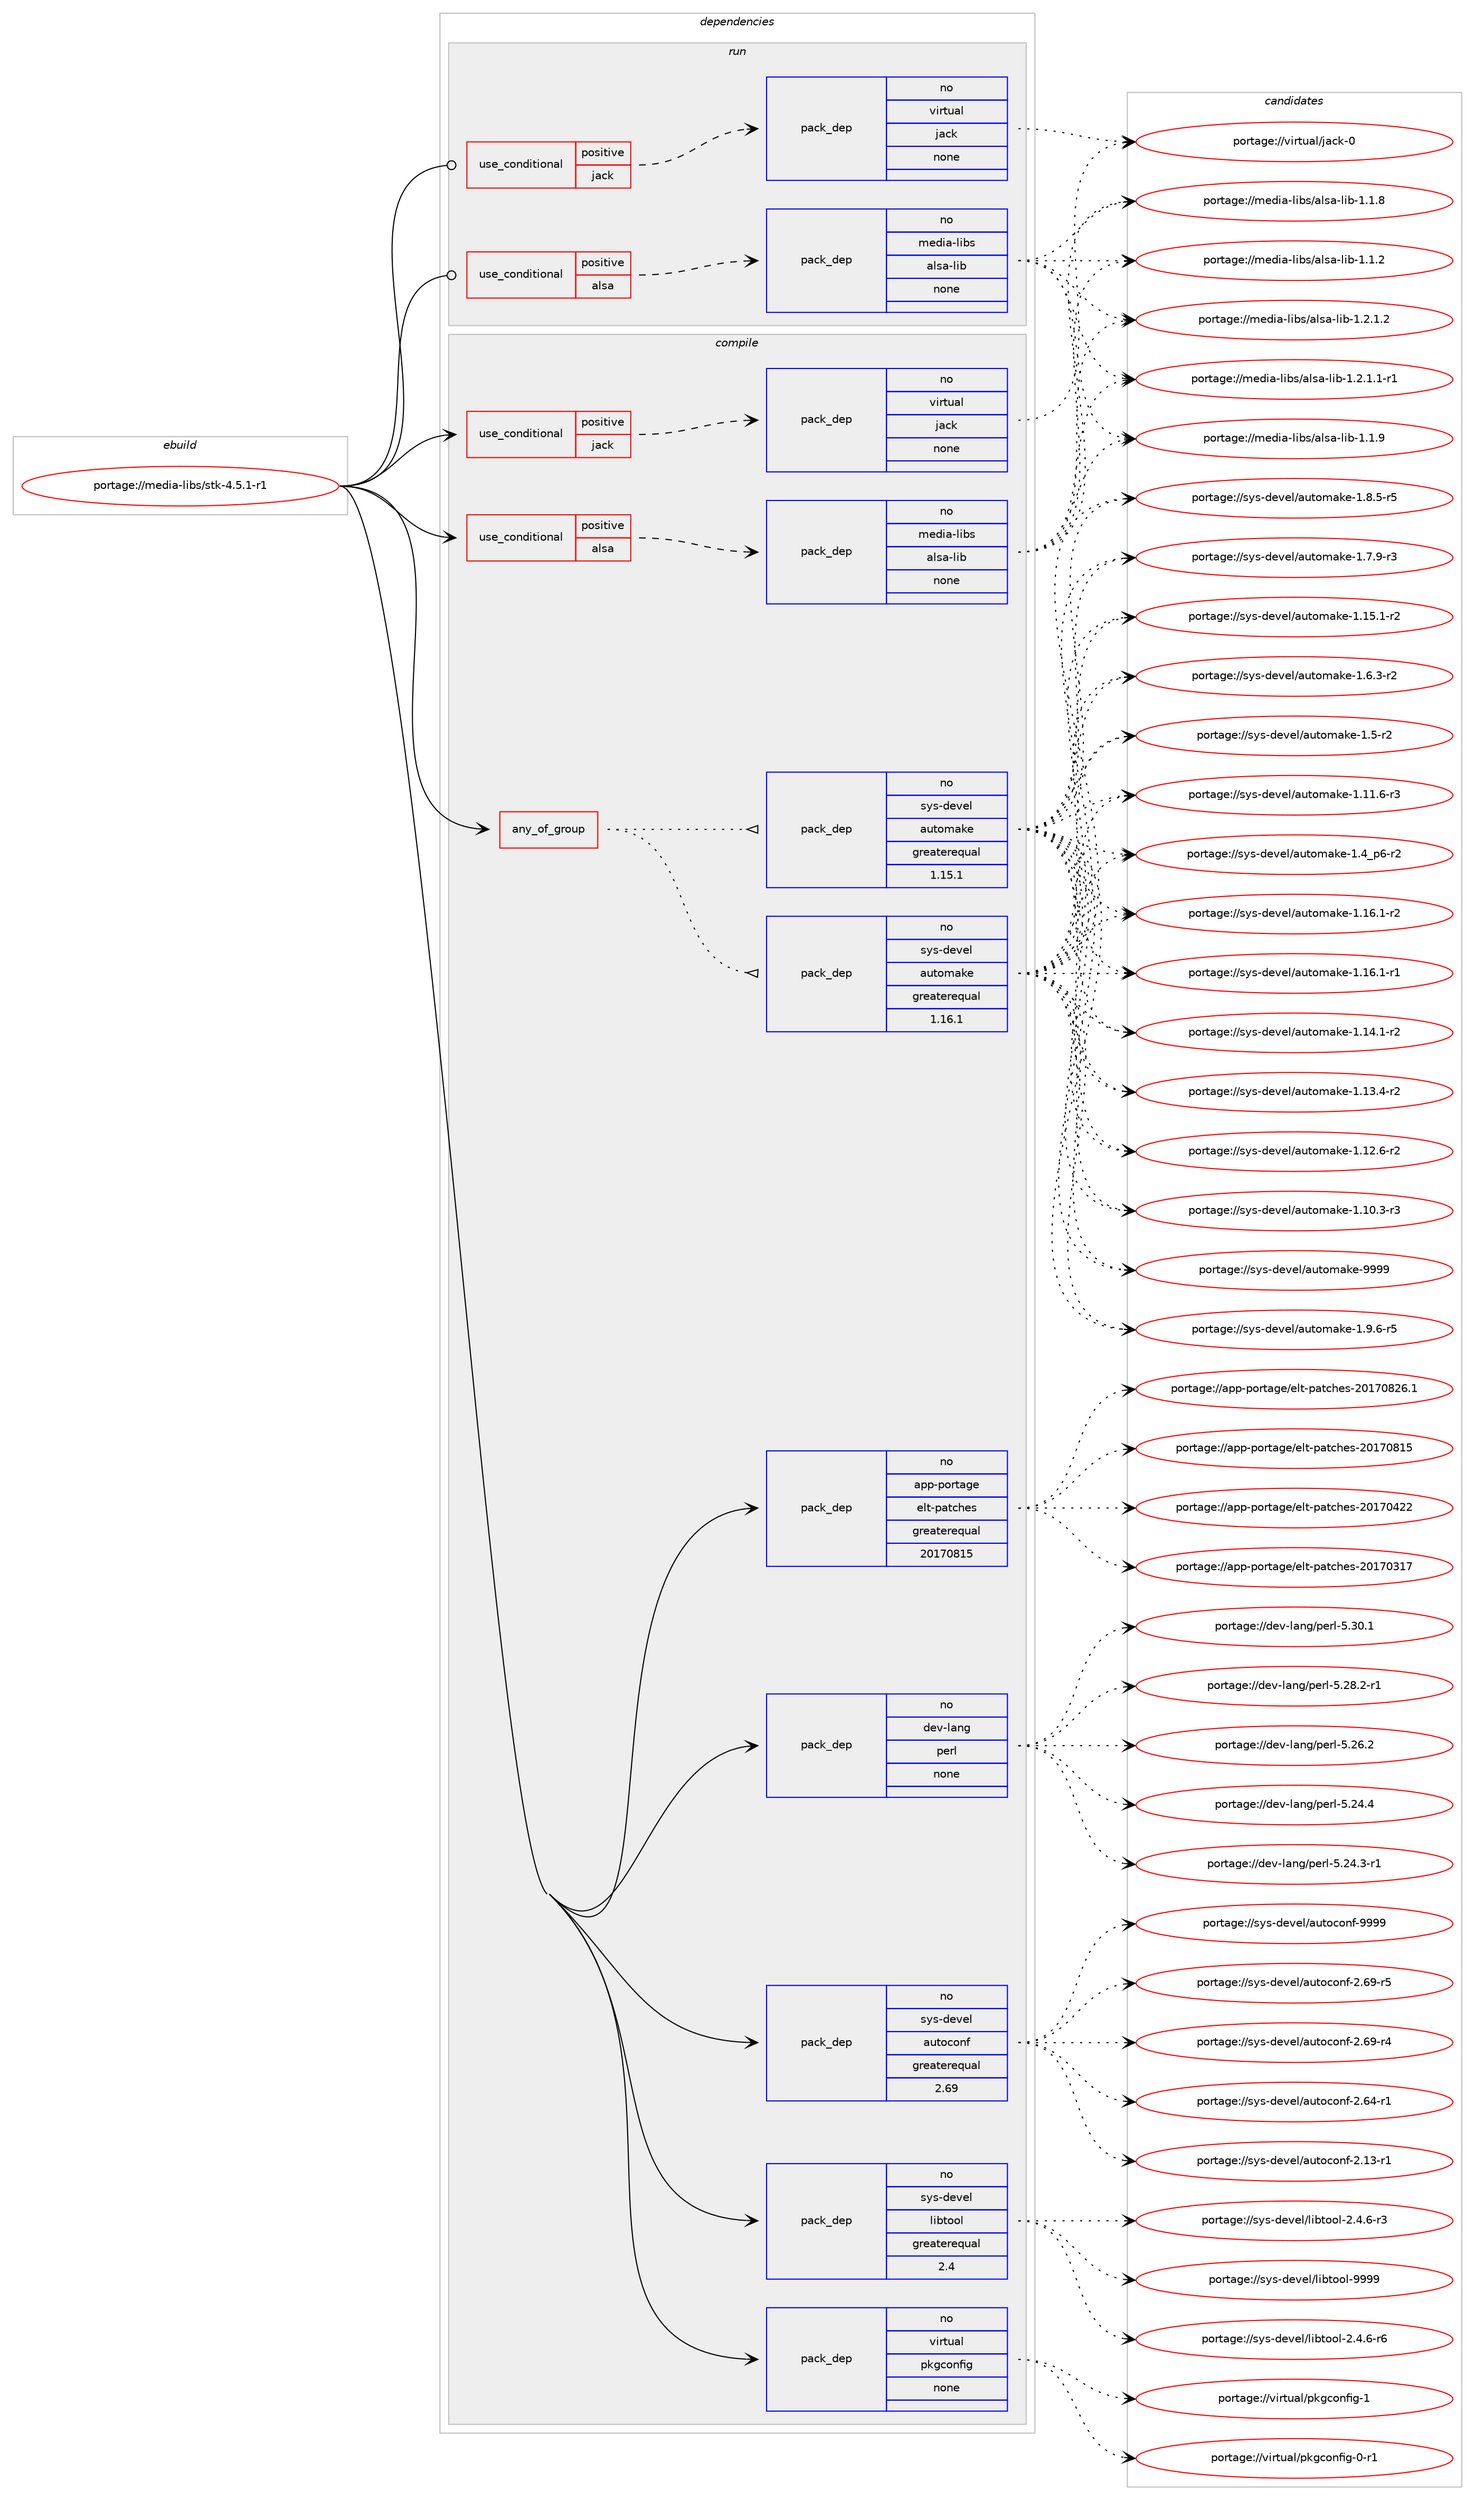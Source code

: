 digraph prolog {

# *************
# Graph options
# *************

newrank=true;
concentrate=true;
compound=true;
graph [rankdir=LR,fontname=Helvetica,fontsize=10,ranksep=1.5];#, ranksep=2.5, nodesep=0.2];
edge  [arrowhead=vee];
node  [fontname=Helvetica,fontsize=10];

# **********
# The ebuild
# **********

subgraph cluster_leftcol {
color=gray;
label=<<i>ebuild</i>>;
id [label="portage://media-libs/stk-4.5.1-r1", color=red, width=4, href="../media-libs/stk-4.5.1-r1.svg"];
}

# ****************
# The dependencies
# ****************

subgraph cluster_midcol {
color=gray;
label=<<i>dependencies</i>>;
subgraph cluster_compile {
fillcolor="#eeeeee";
style=filled;
label=<<i>compile</i>>;
subgraph any2916 {
dependency204271 [label=<<TABLE BORDER="0" CELLBORDER="1" CELLSPACING="0" CELLPADDING="4"><TR><TD CELLPADDING="10">any_of_group</TD></TR></TABLE>>, shape=none, color=red];subgraph pack155201 {
dependency204272 [label=<<TABLE BORDER="0" CELLBORDER="1" CELLSPACING="0" CELLPADDING="4" WIDTH="220"><TR><TD ROWSPAN="6" CELLPADDING="30">pack_dep</TD></TR><TR><TD WIDTH="110">no</TD></TR><TR><TD>sys-devel</TD></TR><TR><TD>automake</TD></TR><TR><TD>greaterequal</TD></TR><TR><TD>1.16.1</TD></TR></TABLE>>, shape=none, color=blue];
}
dependency204271:e -> dependency204272:w [weight=20,style="dotted",arrowhead="oinv"];
subgraph pack155202 {
dependency204273 [label=<<TABLE BORDER="0" CELLBORDER="1" CELLSPACING="0" CELLPADDING="4" WIDTH="220"><TR><TD ROWSPAN="6" CELLPADDING="30">pack_dep</TD></TR><TR><TD WIDTH="110">no</TD></TR><TR><TD>sys-devel</TD></TR><TR><TD>automake</TD></TR><TR><TD>greaterequal</TD></TR><TR><TD>1.15.1</TD></TR></TABLE>>, shape=none, color=blue];
}
dependency204271:e -> dependency204273:w [weight=20,style="dotted",arrowhead="oinv"];
}
id:e -> dependency204271:w [weight=20,style="solid",arrowhead="vee"];
subgraph cond45998 {
dependency204274 [label=<<TABLE BORDER="0" CELLBORDER="1" CELLSPACING="0" CELLPADDING="4"><TR><TD ROWSPAN="3" CELLPADDING="10">use_conditional</TD></TR><TR><TD>positive</TD></TR><TR><TD>alsa</TD></TR></TABLE>>, shape=none, color=red];
subgraph pack155203 {
dependency204275 [label=<<TABLE BORDER="0" CELLBORDER="1" CELLSPACING="0" CELLPADDING="4" WIDTH="220"><TR><TD ROWSPAN="6" CELLPADDING="30">pack_dep</TD></TR><TR><TD WIDTH="110">no</TD></TR><TR><TD>media-libs</TD></TR><TR><TD>alsa-lib</TD></TR><TR><TD>none</TD></TR><TR><TD></TD></TR></TABLE>>, shape=none, color=blue];
}
dependency204274:e -> dependency204275:w [weight=20,style="dashed",arrowhead="vee"];
}
id:e -> dependency204274:w [weight=20,style="solid",arrowhead="vee"];
subgraph cond45999 {
dependency204276 [label=<<TABLE BORDER="0" CELLBORDER="1" CELLSPACING="0" CELLPADDING="4"><TR><TD ROWSPAN="3" CELLPADDING="10">use_conditional</TD></TR><TR><TD>positive</TD></TR><TR><TD>jack</TD></TR></TABLE>>, shape=none, color=red];
subgraph pack155204 {
dependency204277 [label=<<TABLE BORDER="0" CELLBORDER="1" CELLSPACING="0" CELLPADDING="4" WIDTH="220"><TR><TD ROWSPAN="6" CELLPADDING="30">pack_dep</TD></TR><TR><TD WIDTH="110">no</TD></TR><TR><TD>virtual</TD></TR><TR><TD>jack</TD></TR><TR><TD>none</TD></TR><TR><TD></TD></TR></TABLE>>, shape=none, color=blue];
}
dependency204276:e -> dependency204277:w [weight=20,style="dashed",arrowhead="vee"];
}
id:e -> dependency204276:w [weight=20,style="solid",arrowhead="vee"];
subgraph pack155205 {
dependency204278 [label=<<TABLE BORDER="0" CELLBORDER="1" CELLSPACING="0" CELLPADDING="4" WIDTH="220"><TR><TD ROWSPAN="6" CELLPADDING="30">pack_dep</TD></TR><TR><TD WIDTH="110">no</TD></TR><TR><TD>app-portage</TD></TR><TR><TD>elt-patches</TD></TR><TR><TD>greaterequal</TD></TR><TR><TD>20170815</TD></TR></TABLE>>, shape=none, color=blue];
}
id:e -> dependency204278:w [weight=20,style="solid",arrowhead="vee"];
subgraph pack155206 {
dependency204279 [label=<<TABLE BORDER="0" CELLBORDER="1" CELLSPACING="0" CELLPADDING="4" WIDTH="220"><TR><TD ROWSPAN="6" CELLPADDING="30">pack_dep</TD></TR><TR><TD WIDTH="110">no</TD></TR><TR><TD>dev-lang</TD></TR><TR><TD>perl</TD></TR><TR><TD>none</TD></TR><TR><TD></TD></TR></TABLE>>, shape=none, color=blue];
}
id:e -> dependency204279:w [weight=20,style="solid",arrowhead="vee"];
subgraph pack155207 {
dependency204280 [label=<<TABLE BORDER="0" CELLBORDER="1" CELLSPACING="0" CELLPADDING="4" WIDTH="220"><TR><TD ROWSPAN="6" CELLPADDING="30">pack_dep</TD></TR><TR><TD WIDTH="110">no</TD></TR><TR><TD>sys-devel</TD></TR><TR><TD>autoconf</TD></TR><TR><TD>greaterequal</TD></TR><TR><TD>2.69</TD></TR></TABLE>>, shape=none, color=blue];
}
id:e -> dependency204280:w [weight=20,style="solid",arrowhead="vee"];
subgraph pack155208 {
dependency204281 [label=<<TABLE BORDER="0" CELLBORDER="1" CELLSPACING="0" CELLPADDING="4" WIDTH="220"><TR><TD ROWSPAN="6" CELLPADDING="30">pack_dep</TD></TR><TR><TD WIDTH="110">no</TD></TR><TR><TD>sys-devel</TD></TR><TR><TD>libtool</TD></TR><TR><TD>greaterequal</TD></TR><TR><TD>2.4</TD></TR></TABLE>>, shape=none, color=blue];
}
id:e -> dependency204281:w [weight=20,style="solid",arrowhead="vee"];
subgraph pack155209 {
dependency204282 [label=<<TABLE BORDER="0" CELLBORDER="1" CELLSPACING="0" CELLPADDING="4" WIDTH="220"><TR><TD ROWSPAN="6" CELLPADDING="30">pack_dep</TD></TR><TR><TD WIDTH="110">no</TD></TR><TR><TD>virtual</TD></TR><TR><TD>pkgconfig</TD></TR><TR><TD>none</TD></TR><TR><TD></TD></TR></TABLE>>, shape=none, color=blue];
}
id:e -> dependency204282:w [weight=20,style="solid",arrowhead="vee"];
}
subgraph cluster_compileandrun {
fillcolor="#eeeeee";
style=filled;
label=<<i>compile and run</i>>;
}
subgraph cluster_run {
fillcolor="#eeeeee";
style=filled;
label=<<i>run</i>>;
subgraph cond46000 {
dependency204283 [label=<<TABLE BORDER="0" CELLBORDER="1" CELLSPACING="0" CELLPADDING="4"><TR><TD ROWSPAN="3" CELLPADDING="10">use_conditional</TD></TR><TR><TD>positive</TD></TR><TR><TD>alsa</TD></TR></TABLE>>, shape=none, color=red];
subgraph pack155210 {
dependency204284 [label=<<TABLE BORDER="0" CELLBORDER="1" CELLSPACING="0" CELLPADDING="4" WIDTH="220"><TR><TD ROWSPAN="6" CELLPADDING="30">pack_dep</TD></TR><TR><TD WIDTH="110">no</TD></TR><TR><TD>media-libs</TD></TR><TR><TD>alsa-lib</TD></TR><TR><TD>none</TD></TR><TR><TD></TD></TR></TABLE>>, shape=none, color=blue];
}
dependency204283:e -> dependency204284:w [weight=20,style="dashed",arrowhead="vee"];
}
id:e -> dependency204283:w [weight=20,style="solid",arrowhead="odot"];
subgraph cond46001 {
dependency204285 [label=<<TABLE BORDER="0" CELLBORDER="1" CELLSPACING="0" CELLPADDING="4"><TR><TD ROWSPAN="3" CELLPADDING="10">use_conditional</TD></TR><TR><TD>positive</TD></TR><TR><TD>jack</TD></TR></TABLE>>, shape=none, color=red];
subgraph pack155211 {
dependency204286 [label=<<TABLE BORDER="0" CELLBORDER="1" CELLSPACING="0" CELLPADDING="4" WIDTH="220"><TR><TD ROWSPAN="6" CELLPADDING="30">pack_dep</TD></TR><TR><TD WIDTH="110">no</TD></TR><TR><TD>virtual</TD></TR><TR><TD>jack</TD></TR><TR><TD>none</TD></TR><TR><TD></TD></TR></TABLE>>, shape=none, color=blue];
}
dependency204285:e -> dependency204286:w [weight=20,style="dashed",arrowhead="vee"];
}
id:e -> dependency204285:w [weight=20,style="solid",arrowhead="odot"];
}
}

# **************
# The candidates
# **************

subgraph cluster_choices {
rank=same;
color=gray;
label=<<i>candidates</i>>;

subgraph choice155201 {
color=black;
nodesep=1;
choice115121115451001011181011084797117116111109971071014557575757 [label="portage://sys-devel/automake-9999", color=red, width=4,href="../sys-devel/automake-9999.svg"];
choice115121115451001011181011084797117116111109971071014549465746544511453 [label="portage://sys-devel/automake-1.9.6-r5", color=red, width=4,href="../sys-devel/automake-1.9.6-r5.svg"];
choice115121115451001011181011084797117116111109971071014549465646534511453 [label="portage://sys-devel/automake-1.8.5-r5", color=red, width=4,href="../sys-devel/automake-1.8.5-r5.svg"];
choice115121115451001011181011084797117116111109971071014549465546574511451 [label="portage://sys-devel/automake-1.7.9-r3", color=red, width=4,href="../sys-devel/automake-1.7.9-r3.svg"];
choice115121115451001011181011084797117116111109971071014549465446514511450 [label="portage://sys-devel/automake-1.6.3-r2", color=red, width=4,href="../sys-devel/automake-1.6.3-r2.svg"];
choice11512111545100101118101108479711711611110997107101454946534511450 [label="portage://sys-devel/automake-1.5-r2", color=red, width=4,href="../sys-devel/automake-1.5-r2.svg"];
choice115121115451001011181011084797117116111109971071014549465295112544511450 [label="portage://sys-devel/automake-1.4_p6-r2", color=red, width=4,href="../sys-devel/automake-1.4_p6-r2.svg"];
choice11512111545100101118101108479711711611110997107101454946495446494511450 [label="portage://sys-devel/automake-1.16.1-r2", color=red, width=4,href="../sys-devel/automake-1.16.1-r2.svg"];
choice11512111545100101118101108479711711611110997107101454946495446494511449 [label="portage://sys-devel/automake-1.16.1-r1", color=red, width=4,href="../sys-devel/automake-1.16.1-r1.svg"];
choice11512111545100101118101108479711711611110997107101454946495346494511450 [label="portage://sys-devel/automake-1.15.1-r2", color=red, width=4,href="../sys-devel/automake-1.15.1-r2.svg"];
choice11512111545100101118101108479711711611110997107101454946495246494511450 [label="portage://sys-devel/automake-1.14.1-r2", color=red, width=4,href="../sys-devel/automake-1.14.1-r2.svg"];
choice11512111545100101118101108479711711611110997107101454946495146524511450 [label="portage://sys-devel/automake-1.13.4-r2", color=red, width=4,href="../sys-devel/automake-1.13.4-r2.svg"];
choice11512111545100101118101108479711711611110997107101454946495046544511450 [label="portage://sys-devel/automake-1.12.6-r2", color=red, width=4,href="../sys-devel/automake-1.12.6-r2.svg"];
choice11512111545100101118101108479711711611110997107101454946494946544511451 [label="portage://sys-devel/automake-1.11.6-r3", color=red, width=4,href="../sys-devel/automake-1.11.6-r3.svg"];
choice11512111545100101118101108479711711611110997107101454946494846514511451 [label="portage://sys-devel/automake-1.10.3-r3", color=red, width=4,href="../sys-devel/automake-1.10.3-r3.svg"];
dependency204272:e -> choice115121115451001011181011084797117116111109971071014557575757:w [style=dotted,weight="100"];
dependency204272:e -> choice115121115451001011181011084797117116111109971071014549465746544511453:w [style=dotted,weight="100"];
dependency204272:e -> choice115121115451001011181011084797117116111109971071014549465646534511453:w [style=dotted,weight="100"];
dependency204272:e -> choice115121115451001011181011084797117116111109971071014549465546574511451:w [style=dotted,weight="100"];
dependency204272:e -> choice115121115451001011181011084797117116111109971071014549465446514511450:w [style=dotted,weight="100"];
dependency204272:e -> choice11512111545100101118101108479711711611110997107101454946534511450:w [style=dotted,weight="100"];
dependency204272:e -> choice115121115451001011181011084797117116111109971071014549465295112544511450:w [style=dotted,weight="100"];
dependency204272:e -> choice11512111545100101118101108479711711611110997107101454946495446494511450:w [style=dotted,weight="100"];
dependency204272:e -> choice11512111545100101118101108479711711611110997107101454946495446494511449:w [style=dotted,weight="100"];
dependency204272:e -> choice11512111545100101118101108479711711611110997107101454946495346494511450:w [style=dotted,weight="100"];
dependency204272:e -> choice11512111545100101118101108479711711611110997107101454946495246494511450:w [style=dotted,weight="100"];
dependency204272:e -> choice11512111545100101118101108479711711611110997107101454946495146524511450:w [style=dotted,weight="100"];
dependency204272:e -> choice11512111545100101118101108479711711611110997107101454946495046544511450:w [style=dotted,weight="100"];
dependency204272:e -> choice11512111545100101118101108479711711611110997107101454946494946544511451:w [style=dotted,weight="100"];
dependency204272:e -> choice11512111545100101118101108479711711611110997107101454946494846514511451:w [style=dotted,weight="100"];
}
subgraph choice155202 {
color=black;
nodesep=1;
choice115121115451001011181011084797117116111109971071014557575757 [label="portage://sys-devel/automake-9999", color=red, width=4,href="../sys-devel/automake-9999.svg"];
choice115121115451001011181011084797117116111109971071014549465746544511453 [label="portage://sys-devel/automake-1.9.6-r5", color=red, width=4,href="../sys-devel/automake-1.9.6-r5.svg"];
choice115121115451001011181011084797117116111109971071014549465646534511453 [label="portage://sys-devel/automake-1.8.5-r5", color=red, width=4,href="../sys-devel/automake-1.8.5-r5.svg"];
choice115121115451001011181011084797117116111109971071014549465546574511451 [label="portage://sys-devel/automake-1.7.9-r3", color=red, width=4,href="../sys-devel/automake-1.7.9-r3.svg"];
choice115121115451001011181011084797117116111109971071014549465446514511450 [label="portage://sys-devel/automake-1.6.3-r2", color=red, width=4,href="../sys-devel/automake-1.6.3-r2.svg"];
choice11512111545100101118101108479711711611110997107101454946534511450 [label="portage://sys-devel/automake-1.5-r2", color=red, width=4,href="../sys-devel/automake-1.5-r2.svg"];
choice115121115451001011181011084797117116111109971071014549465295112544511450 [label="portage://sys-devel/automake-1.4_p6-r2", color=red, width=4,href="../sys-devel/automake-1.4_p6-r2.svg"];
choice11512111545100101118101108479711711611110997107101454946495446494511450 [label="portage://sys-devel/automake-1.16.1-r2", color=red, width=4,href="../sys-devel/automake-1.16.1-r2.svg"];
choice11512111545100101118101108479711711611110997107101454946495446494511449 [label="portage://sys-devel/automake-1.16.1-r1", color=red, width=4,href="../sys-devel/automake-1.16.1-r1.svg"];
choice11512111545100101118101108479711711611110997107101454946495346494511450 [label="portage://sys-devel/automake-1.15.1-r2", color=red, width=4,href="../sys-devel/automake-1.15.1-r2.svg"];
choice11512111545100101118101108479711711611110997107101454946495246494511450 [label="portage://sys-devel/automake-1.14.1-r2", color=red, width=4,href="../sys-devel/automake-1.14.1-r2.svg"];
choice11512111545100101118101108479711711611110997107101454946495146524511450 [label="portage://sys-devel/automake-1.13.4-r2", color=red, width=4,href="../sys-devel/automake-1.13.4-r2.svg"];
choice11512111545100101118101108479711711611110997107101454946495046544511450 [label="portage://sys-devel/automake-1.12.6-r2", color=red, width=4,href="../sys-devel/automake-1.12.6-r2.svg"];
choice11512111545100101118101108479711711611110997107101454946494946544511451 [label="portage://sys-devel/automake-1.11.6-r3", color=red, width=4,href="../sys-devel/automake-1.11.6-r3.svg"];
choice11512111545100101118101108479711711611110997107101454946494846514511451 [label="portage://sys-devel/automake-1.10.3-r3", color=red, width=4,href="../sys-devel/automake-1.10.3-r3.svg"];
dependency204273:e -> choice115121115451001011181011084797117116111109971071014557575757:w [style=dotted,weight="100"];
dependency204273:e -> choice115121115451001011181011084797117116111109971071014549465746544511453:w [style=dotted,weight="100"];
dependency204273:e -> choice115121115451001011181011084797117116111109971071014549465646534511453:w [style=dotted,weight="100"];
dependency204273:e -> choice115121115451001011181011084797117116111109971071014549465546574511451:w [style=dotted,weight="100"];
dependency204273:e -> choice115121115451001011181011084797117116111109971071014549465446514511450:w [style=dotted,weight="100"];
dependency204273:e -> choice11512111545100101118101108479711711611110997107101454946534511450:w [style=dotted,weight="100"];
dependency204273:e -> choice115121115451001011181011084797117116111109971071014549465295112544511450:w [style=dotted,weight="100"];
dependency204273:e -> choice11512111545100101118101108479711711611110997107101454946495446494511450:w [style=dotted,weight="100"];
dependency204273:e -> choice11512111545100101118101108479711711611110997107101454946495446494511449:w [style=dotted,weight="100"];
dependency204273:e -> choice11512111545100101118101108479711711611110997107101454946495346494511450:w [style=dotted,weight="100"];
dependency204273:e -> choice11512111545100101118101108479711711611110997107101454946495246494511450:w [style=dotted,weight="100"];
dependency204273:e -> choice11512111545100101118101108479711711611110997107101454946495146524511450:w [style=dotted,weight="100"];
dependency204273:e -> choice11512111545100101118101108479711711611110997107101454946495046544511450:w [style=dotted,weight="100"];
dependency204273:e -> choice11512111545100101118101108479711711611110997107101454946494946544511451:w [style=dotted,weight="100"];
dependency204273:e -> choice11512111545100101118101108479711711611110997107101454946494846514511451:w [style=dotted,weight="100"];
}
subgraph choice155203 {
color=black;
nodesep=1;
choice10910110010597451081059811547971081159745108105984549465046494650 [label="portage://media-libs/alsa-lib-1.2.1.2", color=red, width=4,href="../media-libs/alsa-lib-1.2.1.2.svg"];
choice109101100105974510810598115479710811597451081059845494650464946494511449 [label="portage://media-libs/alsa-lib-1.2.1.1-r1", color=red, width=4,href="../media-libs/alsa-lib-1.2.1.1-r1.svg"];
choice1091011001059745108105981154797108115974510810598454946494657 [label="portage://media-libs/alsa-lib-1.1.9", color=red, width=4,href="../media-libs/alsa-lib-1.1.9.svg"];
choice1091011001059745108105981154797108115974510810598454946494656 [label="portage://media-libs/alsa-lib-1.1.8", color=red, width=4,href="../media-libs/alsa-lib-1.1.8.svg"];
choice1091011001059745108105981154797108115974510810598454946494650 [label="portage://media-libs/alsa-lib-1.1.2", color=red, width=4,href="../media-libs/alsa-lib-1.1.2.svg"];
dependency204275:e -> choice10910110010597451081059811547971081159745108105984549465046494650:w [style=dotted,weight="100"];
dependency204275:e -> choice109101100105974510810598115479710811597451081059845494650464946494511449:w [style=dotted,weight="100"];
dependency204275:e -> choice1091011001059745108105981154797108115974510810598454946494657:w [style=dotted,weight="100"];
dependency204275:e -> choice1091011001059745108105981154797108115974510810598454946494656:w [style=dotted,weight="100"];
dependency204275:e -> choice1091011001059745108105981154797108115974510810598454946494650:w [style=dotted,weight="100"];
}
subgraph choice155204 {
color=black;
nodesep=1;
choice118105114116117971084710697991074548 [label="portage://virtual/jack-0", color=red, width=4,href="../virtual/jack-0.svg"];
dependency204277:e -> choice118105114116117971084710697991074548:w [style=dotted,weight="100"];
}
subgraph choice155205 {
color=black;
nodesep=1;
choice971121124511211111411697103101471011081164511297116991041011154550484955485650544649 [label="portage://app-portage/elt-patches-20170826.1", color=red, width=4,href="../app-portage/elt-patches-20170826.1.svg"];
choice97112112451121111141169710310147101108116451129711699104101115455048495548564953 [label="portage://app-portage/elt-patches-20170815", color=red, width=4,href="../app-portage/elt-patches-20170815.svg"];
choice97112112451121111141169710310147101108116451129711699104101115455048495548525050 [label="portage://app-portage/elt-patches-20170422", color=red, width=4,href="../app-portage/elt-patches-20170422.svg"];
choice97112112451121111141169710310147101108116451129711699104101115455048495548514955 [label="portage://app-portage/elt-patches-20170317", color=red, width=4,href="../app-portage/elt-patches-20170317.svg"];
dependency204278:e -> choice971121124511211111411697103101471011081164511297116991041011154550484955485650544649:w [style=dotted,weight="100"];
dependency204278:e -> choice97112112451121111141169710310147101108116451129711699104101115455048495548564953:w [style=dotted,weight="100"];
dependency204278:e -> choice97112112451121111141169710310147101108116451129711699104101115455048495548525050:w [style=dotted,weight="100"];
dependency204278:e -> choice97112112451121111141169710310147101108116451129711699104101115455048495548514955:w [style=dotted,weight="100"];
}
subgraph choice155206 {
color=black;
nodesep=1;
choice10010111845108971101034711210111410845534651484649 [label="portage://dev-lang/perl-5.30.1", color=red, width=4,href="../dev-lang/perl-5.30.1.svg"];
choice100101118451089711010347112101114108455346505646504511449 [label="portage://dev-lang/perl-5.28.2-r1", color=red, width=4,href="../dev-lang/perl-5.28.2-r1.svg"];
choice10010111845108971101034711210111410845534650544650 [label="portage://dev-lang/perl-5.26.2", color=red, width=4,href="../dev-lang/perl-5.26.2.svg"];
choice10010111845108971101034711210111410845534650524652 [label="portage://dev-lang/perl-5.24.4", color=red, width=4,href="../dev-lang/perl-5.24.4.svg"];
choice100101118451089711010347112101114108455346505246514511449 [label="portage://dev-lang/perl-5.24.3-r1", color=red, width=4,href="../dev-lang/perl-5.24.3-r1.svg"];
dependency204279:e -> choice10010111845108971101034711210111410845534651484649:w [style=dotted,weight="100"];
dependency204279:e -> choice100101118451089711010347112101114108455346505646504511449:w [style=dotted,weight="100"];
dependency204279:e -> choice10010111845108971101034711210111410845534650544650:w [style=dotted,weight="100"];
dependency204279:e -> choice10010111845108971101034711210111410845534650524652:w [style=dotted,weight="100"];
dependency204279:e -> choice100101118451089711010347112101114108455346505246514511449:w [style=dotted,weight="100"];
}
subgraph choice155207 {
color=black;
nodesep=1;
choice115121115451001011181011084797117116111991111101024557575757 [label="portage://sys-devel/autoconf-9999", color=red, width=4,href="../sys-devel/autoconf-9999.svg"];
choice1151211154510010111810110847971171161119911111010245504654574511453 [label="portage://sys-devel/autoconf-2.69-r5", color=red, width=4,href="../sys-devel/autoconf-2.69-r5.svg"];
choice1151211154510010111810110847971171161119911111010245504654574511452 [label="portage://sys-devel/autoconf-2.69-r4", color=red, width=4,href="../sys-devel/autoconf-2.69-r4.svg"];
choice1151211154510010111810110847971171161119911111010245504654524511449 [label="portage://sys-devel/autoconf-2.64-r1", color=red, width=4,href="../sys-devel/autoconf-2.64-r1.svg"];
choice1151211154510010111810110847971171161119911111010245504649514511449 [label="portage://sys-devel/autoconf-2.13-r1", color=red, width=4,href="../sys-devel/autoconf-2.13-r1.svg"];
dependency204280:e -> choice115121115451001011181011084797117116111991111101024557575757:w [style=dotted,weight="100"];
dependency204280:e -> choice1151211154510010111810110847971171161119911111010245504654574511453:w [style=dotted,weight="100"];
dependency204280:e -> choice1151211154510010111810110847971171161119911111010245504654574511452:w [style=dotted,weight="100"];
dependency204280:e -> choice1151211154510010111810110847971171161119911111010245504654524511449:w [style=dotted,weight="100"];
dependency204280:e -> choice1151211154510010111810110847971171161119911111010245504649514511449:w [style=dotted,weight="100"];
}
subgraph choice155208 {
color=black;
nodesep=1;
choice1151211154510010111810110847108105981161111111084557575757 [label="portage://sys-devel/libtool-9999", color=red, width=4,href="../sys-devel/libtool-9999.svg"];
choice1151211154510010111810110847108105981161111111084550465246544511454 [label="portage://sys-devel/libtool-2.4.6-r6", color=red, width=4,href="../sys-devel/libtool-2.4.6-r6.svg"];
choice1151211154510010111810110847108105981161111111084550465246544511451 [label="portage://sys-devel/libtool-2.4.6-r3", color=red, width=4,href="../sys-devel/libtool-2.4.6-r3.svg"];
dependency204281:e -> choice1151211154510010111810110847108105981161111111084557575757:w [style=dotted,weight="100"];
dependency204281:e -> choice1151211154510010111810110847108105981161111111084550465246544511454:w [style=dotted,weight="100"];
dependency204281:e -> choice1151211154510010111810110847108105981161111111084550465246544511451:w [style=dotted,weight="100"];
}
subgraph choice155209 {
color=black;
nodesep=1;
choice1181051141161179710847112107103991111101021051034549 [label="portage://virtual/pkgconfig-1", color=red, width=4,href="../virtual/pkgconfig-1.svg"];
choice11810511411611797108471121071039911111010210510345484511449 [label="portage://virtual/pkgconfig-0-r1", color=red, width=4,href="../virtual/pkgconfig-0-r1.svg"];
dependency204282:e -> choice1181051141161179710847112107103991111101021051034549:w [style=dotted,weight="100"];
dependency204282:e -> choice11810511411611797108471121071039911111010210510345484511449:w [style=dotted,weight="100"];
}
subgraph choice155210 {
color=black;
nodesep=1;
choice10910110010597451081059811547971081159745108105984549465046494650 [label="portage://media-libs/alsa-lib-1.2.1.2", color=red, width=4,href="../media-libs/alsa-lib-1.2.1.2.svg"];
choice109101100105974510810598115479710811597451081059845494650464946494511449 [label="portage://media-libs/alsa-lib-1.2.1.1-r1", color=red, width=4,href="../media-libs/alsa-lib-1.2.1.1-r1.svg"];
choice1091011001059745108105981154797108115974510810598454946494657 [label="portage://media-libs/alsa-lib-1.1.9", color=red, width=4,href="../media-libs/alsa-lib-1.1.9.svg"];
choice1091011001059745108105981154797108115974510810598454946494656 [label="portage://media-libs/alsa-lib-1.1.8", color=red, width=4,href="../media-libs/alsa-lib-1.1.8.svg"];
choice1091011001059745108105981154797108115974510810598454946494650 [label="portage://media-libs/alsa-lib-1.1.2", color=red, width=4,href="../media-libs/alsa-lib-1.1.2.svg"];
dependency204284:e -> choice10910110010597451081059811547971081159745108105984549465046494650:w [style=dotted,weight="100"];
dependency204284:e -> choice109101100105974510810598115479710811597451081059845494650464946494511449:w [style=dotted,weight="100"];
dependency204284:e -> choice1091011001059745108105981154797108115974510810598454946494657:w [style=dotted,weight="100"];
dependency204284:e -> choice1091011001059745108105981154797108115974510810598454946494656:w [style=dotted,weight="100"];
dependency204284:e -> choice1091011001059745108105981154797108115974510810598454946494650:w [style=dotted,weight="100"];
}
subgraph choice155211 {
color=black;
nodesep=1;
choice118105114116117971084710697991074548 [label="portage://virtual/jack-0", color=red, width=4,href="../virtual/jack-0.svg"];
dependency204286:e -> choice118105114116117971084710697991074548:w [style=dotted,weight="100"];
}
}

}
